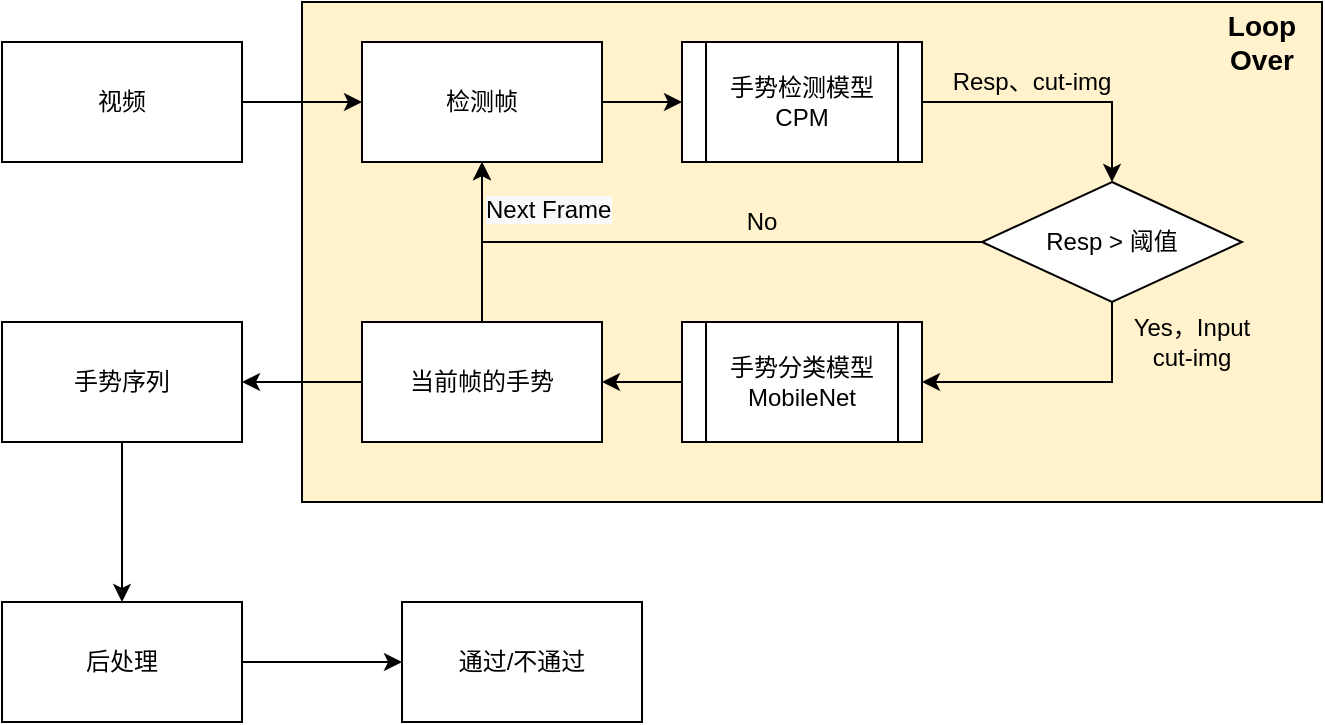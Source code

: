 <mxfile version="12.9.8" type="github">
  <diagram id="GhOH-8NtaMhiu63URkkN" name="Page-1">
    <mxGraphModel dx="1043" dy="416" grid="1" gridSize="10" guides="1" tooltips="1" connect="1" arrows="1" fold="1" page="1" pageScale="1" pageWidth="827" pageHeight="1169" math="0" shadow="0">
      <root>
        <mxCell id="0" />
        <mxCell id="1" parent="0" />
        <mxCell id="aWA6KQ6PGl2lL4dyGWnu-21" value="" style="rounded=0;whiteSpace=wrap;html=1;fillColor=#FFF2CC;" vertex="1" parent="1">
          <mxGeometry x="170" y="100" width="510" height="250" as="geometry" />
        </mxCell>
        <mxCell id="aWA6KQ6PGl2lL4dyGWnu-9" value="" style="edgeStyle=orthogonalEdgeStyle;rounded=0;orthogonalLoop=1;jettySize=auto;html=1;entryX=0.5;entryY=0;entryDx=0;entryDy=0;" edge="1" parent="1" source="aWA6KQ6PGl2lL4dyGWnu-2" target="aWA6KQ6PGl2lL4dyGWnu-14">
          <mxGeometry relative="1" as="geometry">
            <mxPoint x="560" y="150" as="targetPoint" />
          </mxGeometry>
        </mxCell>
        <mxCell id="aWA6KQ6PGl2lL4dyGWnu-2" value="手势检测模型CPM" style="shape=process;whiteSpace=wrap;html=1;backgroundOutline=1;" vertex="1" parent="1">
          <mxGeometry x="360" y="120" width="120" height="60" as="geometry" />
        </mxCell>
        <mxCell id="aWA6KQ6PGl2lL4dyGWnu-23" value="" style="edgeStyle=orthogonalEdgeStyle;rounded=0;orthogonalLoop=1;jettySize=auto;html=1;" edge="1" parent="1" source="aWA6KQ6PGl2lL4dyGWnu-3">
          <mxGeometry relative="1" as="geometry">
            <mxPoint x="320" y="290" as="targetPoint" />
          </mxGeometry>
        </mxCell>
        <mxCell id="aWA6KQ6PGl2lL4dyGWnu-3" value="手势分类模型 MobileNet" style="shape=process;whiteSpace=wrap;html=1;backgroundOutline=1;" vertex="1" parent="1">
          <mxGeometry x="360" y="260" width="120" height="60" as="geometry" />
        </mxCell>
        <mxCell id="aWA6KQ6PGl2lL4dyGWnu-6" value="" style="edgeStyle=orthogonalEdgeStyle;rounded=0;orthogonalLoop=1;jettySize=auto;html=1;" edge="1" parent="1" source="aWA6KQ6PGl2lL4dyGWnu-4" target="aWA6KQ6PGl2lL4dyGWnu-5">
          <mxGeometry relative="1" as="geometry" />
        </mxCell>
        <mxCell id="aWA6KQ6PGl2lL4dyGWnu-4" value="视频" style="rounded=0;whiteSpace=wrap;html=1;" vertex="1" parent="1">
          <mxGeometry x="20" y="120" width="120" height="60" as="geometry" />
        </mxCell>
        <mxCell id="aWA6KQ6PGl2lL4dyGWnu-13" style="edgeStyle=orthogonalEdgeStyle;rounded=0;orthogonalLoop=1;jettySize=auto;html=1;entryX=0;entryY=0.5;entryDx=0;entryDy=0;" edge="1" parent="1" source="aWA6KQ6PGl2lL4dyGWnu-5" target="aWA6KQ6PGl2lL4dyGWnu-2">
          <mxGeometry relative="1" as="geometry" />
        </mxCell>
        <mxCell id="aWA6KQ6PGl2lL4dyGWnu-5" value="检测帧" style="rounded=0;whiteSpace=wrap;html=1;" vertex="1" parent="1">
          <mxGeometry x="200" y="120" width="120" height="60" as="geometry" />
        </mxCell>
        <mxCell id="aWA6KQ6PGl2lL4dyGWnu-15" style="edgeStyle=orthogonalEdgeStyle;rounded=0;orthogonalLoop=1;jettySize=auto;html=1;exitX=0.5;exitY=1;exitDx=0;exitDy=0;entryX=1;entryY=0.5;entryDx=0;entryDy=0;" edge="1" parent="1" source="aWA6KQ6PGl2lL4dyGWnu-14" target="aWA6KQ6PGl2lL4dyGWnu-3">
          <mxGeometry relative="1" as="geometry" />
        </mxCell>
        <mxCell id="aWA6KQ6PGl2lL4dyGWnu-18" style="edgeStyle=orthogonalEdgeStyle;rounded=0;orthogonalLoop=1;jettySize=auto;html=1;entryX=0.5;entryY=1;entryDx=0;entryDy=0;" edge="1" parent="1" source="aWA6KQ6PGl2lL4dyGWnu-14" target="aWA6KQ6PGl2lL4dyGWnu-5">
          <mxGeometry relative="1" as="geometry" />
        </mxCell>
        <mxCell id="aWA6KQ6PGl2lL4dyGWnu-14" value="Resp &amp;gt; 阈值" style="rhombus;whiteSpace=wrap;html=1;" vertex="1" parent="1">
          <mxGeometry x="510" y="190" width="130" height="60" as="geometry" />
        </mxCell>
        <mxCell id="aWA6KQ6PGl2lL4dyGWnu-17" value="Resp、cut-img" style="text;html=1;strokeColor=none;fillColor=none;align=center;verticalAlign=middle;whiteSpace=wrap;rounded=0;" vertex="1" parent="1">
          <mxGeometry x="490" y="130" width="90" height="20" as="geometry" />
        </mxCell>
        <mxCell id="aWA6KQ6PGl2lL4dyGWnu-19" value="No" style="text;html=1;strokeColor=none;fillColor=none;align=center;verticalAlign=middle;whiteSpace=wrap;rounded=0;" vertex="1" parent="1">
          <mxGeometry x="340" y="200" width="120" height="20" as="geometry" />
        </mxCell>
        <mxCell id="aWA6KQ6PGl2lL4dyGWnu-20" value="Yes，Input cut-img" style="text;html=1;strokeColor=none;fillColor=none;align=center;verticalAlign=middle;whiteSpace=wrap;rounded=0;" vertex="1" parent="1">
          <mxGeometry x="580" y="260" width="70" height="20" as="geometry" />
        </mxCell>
        <mxCell id="aWA6KQ6PGl2lL4dyGWnu-26" value="" style="edgeStyle=orthogonalEdgeStyle;rounded=0;orthogonalLoop=1;jettySize=auto;html=1;" edge="1" parent="1" source="aWA6KQ6PGl2lL4dyGWnu-24" target="aWA6KQ6PGl2lL4dyGWnu-25">
          <mxGeometry relative="1" as="geometry" />
        </mxCell>
        <mxCell id="aWA6KQ6PGl2lL4dyGWnu-28" style="edgeStyle=orthogonalEdgeStyle;rounded=0;orthogonalLoop=1;jettySize=auto;html=1;exitX=0.5;exitY=0;exitDx=0;exitDy=0;entryX=0.5;entryY=1;entryDx=0;entryDy=0;" edge="1" parent="1" source="aWA6KQ6PGl2lL4dyGWnu-24" target="aWA6KQ6PGl2lL4dyGWnu-5">
          <mxGeometry relative="1" as="geometry">
            <mxPoint x="260" y="220" as="targetPoint" />
          </mxGeometry>
        </mxCell>
        <mxCell id="aWA6KQ6PGl2lL4dyGWnu-24" value="当前帧的手势" style="rounded=0;whiteSpace=wrap;html=1;fillColor=#FFFFFF;" vertex="1" parent="1">
          <mxGeometry x="200" y="260" width="120" height="60" as="geometry" />
        </mxCell>
        <mxCell id="aWA6KQ6PGl2lL4dyGWnu-31" value="" style="edgeStyle=orthogonalEdgeStyle;rounded=0;orthogonalLoop=1;jettySize=auto;html=1;" edge="1" parent="1" source="aWA6KQ6PGl2lL4dyGWnu-25" target="aWA6KQ6PGl2lL4dyGWnu-30">
          <mxGeometry relative="1" as="geometry" />
        </mxCell>
        <mxCell id="aWA6KQ6PGl2lL4dyGWnu-25" value="手势序列" style="rounded=0;whiteSpace=wrap;html=1;fillColor=#FFFFFF;" vertex="1" parent="1">
          <mxGeometry x="20" y="260" width="120" height="60" as="geometry" />
        </mxCell>
        <mxCell id="aWA6KQ6PGl2lL4dyGWnu-33" value="" style="edgeStyle=orthogonalEdgeStyle;rounded=0;orthogonalLoop=1;jettySize=auto;html=1;" edge="1" parent="1" source="aWA6KQ6PGl2lL4dyGWnu-30" target="aWA6KQ6PGl2lL4dyGWnu-32">
          <mxGeometry relative="1" as="geometry" />
        </mxCell>
        <mxCell id="aWA6KQ6PGl2lL4dyGWnu-30" value="后处理" style="rounded=0;whiteSpace=wrap;html=1;fillColor=#FFFFFF;" vertex="1" parent="1">
          <mxGeometry x="20" y="400" width="120" height="60" as="geometry" />
        </mxCell>
        <mxCell id="aWA6KQ6PGl2lL4dyGWnu-32" value="通过/不通过" style="rounded=0;whiteSpace=wrap;html=1;fillColor=#FFFFFF;" vertex="1" parent="1">
          <mxGeometry x="220" y="400" width="120" height="60" as="geometry" />
        </mxCell>
        <mxCell id="aWA6KQ6PGl2lL4dyGWnu-27" value="&lt;font style=&quot;font-size: 14px&quot;&gt;&lt;b&gt;Loop Over&lt;/b&gt;&lt;/font&gt;" style="text;html=1;strokeColor=none;fillColor=none;align=center;verticalAlign=middle;whiteSpace=wrap;rounded=0;" vertex="1" parent="1">
          <mxGeometry x="630" y="110" width="40" height="20" as="geometry" />
        </mxCell>
        <mxCell id="aWA6KQ6PGl2lL4dyGWnu-29" value="&lt;div&gt;&lt;meta http-equiv=&quot;content-type&quot; content=&quot;text/html; charset=utf-8&quot;&gt;&lt;span style=&quot;color: rgb(0, 0, 0); font-family: helvetica; font-size: 12px; font-style: normal; font-variant-ligatures: normal; font-variant-caps: normal; font-weight: 400; letter-spacing: normal; orphans: 2; text-align: center; text-indent: 0px; text-transform: none; widows: 2; word-spacing: 0px; -webkit-text-stroke-width: 0px; background-color: rgb(248, 249, 250); text-decoration-style: initial; text-decoration-color: initial; float: none; display: inline !important;&quot;&gt;Next Frame&lt;/span&gt;&lt;/div&gt;" style="text;whiteSpace=wrap;html=1;" vertex="1" parent="1">
          <mxGeometry x="260" y="190" width="90" height="30" as="geometry" />
        </mxCell>
      </root>
    </mxGraphModel>
  </diagram>
</mxfile>
